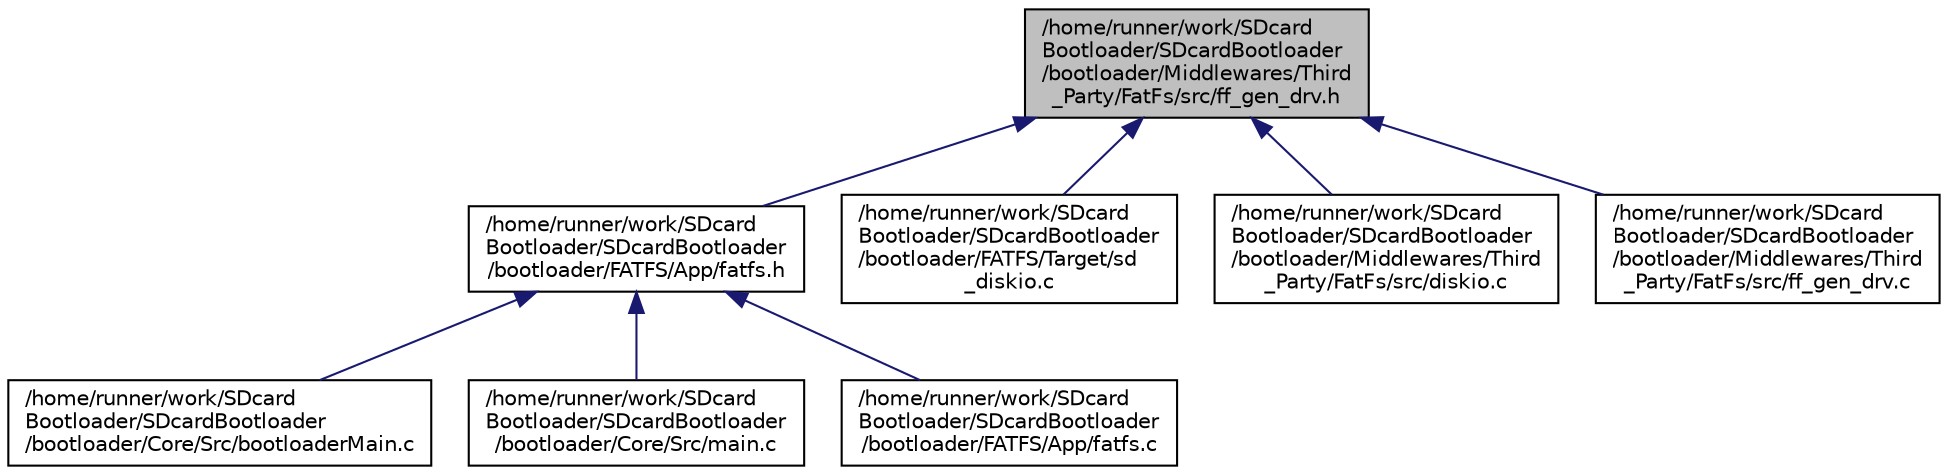 digraph "/home/runner/work/SDcardBootloader/SDcardBootloader/bootloader/Middlewares/Third_Party/FatFs/src/ff_gen_drv.h"
{
 // LATEX_PDF_SIZE
  edge [fontname="Helvetica",fontsize="10",labelfontname="Helvetica",labelfontsize="10"];
  node [fontname="Helvetica",fontsize="10",shape=record];
  Node1 [label="/home/runner/work/SDcard\lBootloader/SDcardBootloader\l/bootloader/Middlewares/Third\l_Party/FatFs/src/ff_gen_drv.h",height=0.2,width=0.4,color="black", fillcolor="grey75", style="filled", fontcolor="black",tooltip="Header for ff_gen_drv.c module."];
  Node1 -> Node2 [dir="back",color="midnightblue",fontsize="10",style="solid",fontname="Helvetica"];
  Node2 [label="/home/runner/work/SDcard\lBootloader/SDcardBootloader\l/bootloader/FATFS/App/fatfs.h",height=0.2,width=0.4,color="black", fillcolor="white", style="filled",URL="$fatfs_8h.html",tooltip="Header for fatfs applications."];
  Node2 -> Node3 [dir="back",color="midnightblue",fontsize="10",style="solid",fontname="Helvetica"];
  Node3 [label="/home/runner/work/SDcard\lBootloader/SDcardBootloader\l/bootloader/Core/Src/bootloaderMain.c",height=0.2,width=0.4,color="black", fillcolor="white", style="filled",URL="$bootloader_main_8c.html",tooltip=" "];
  Node2 -> Node4 [dir="back",color="midnightblue",fontsize="10",style="solid",fontname="Helvetica"];
  Node4 [label="/home/runner/work/SDcard\lBootloader/SDcardBootloader\l/bootloader/Core/Src/main.c",height=0.2,width=0.4,color="black", fillcolor="white", style="filled",URL="$main_8c.html",tooltip=": Main program body"];
  Node2 -> Node5 [dir="back",color="midnightblue",fontsize="10",style="solid",fontname="Helvetica"];
  Node5 [label="/home/runner/work/SDcard\lBootloader/SDcardBootloader\l/bootloader/FATFS/App/fatfs.c",height=0.2,width=0.4,color="black", fillcolor="white", style="filled",URL="$fatfs_8c.html",tooltip="Code for fatfs applications."];
  Node1 -> Node6 [dir="back",color="midnightblue",fontsize="10",style="solid",fontname="Helvetica"];
  Node6 [label="/home/runner/work/SDcard\lBootloader/SDcardBootloader\l/bootloader/FATFS/Target/sd\l_diskio.c",height=0.2,width=0.4,color="black", fillcolor="white", style="filled",URL="$sd__diskio_8c.html",tooltip="SD Disk I/O driver."];
  Node1 -> Node7 [dir="back",color="midnightblue",fontsize="10",style="solid",fontname="Helvetica"];
  Node7 [label="/home/runner/work/SDcard\lBootloader/SDcardBootloader\l/bootloader/Middlewares/Third\l_Party/FatFs/src/diskio.c",height=0.2,width=0.4,color="black", fillcolor="white", style="filled",URL="$diskio_8c.html",tooltip=" "];
  Node1 -> Node8 [dir="back",color="midnightblue",fontsize="10",style="solid",fontname="Helvetica"];
  Node8 [label="/home/runner/work/SDcard\lBootloader/SDcardBootloader\l/bootloader/Middlewares/Third\l_Party/FatFs/src/ff_gen_drv.c",height=0.2,width=0.4,color="black", fillcolor="white", style="filled",URL="$ff__gen__drv_8c.html",tooltip="FatFs generic low level driver."];
}

